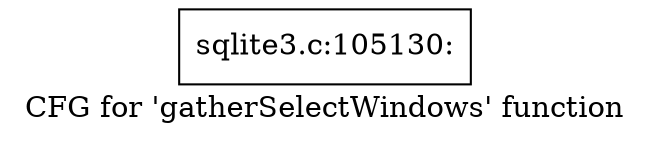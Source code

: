 digraph "CFG for 'gatherSelectWindows' function" {
	label="CFG for 'gatherSelectWindows' function";

	Node0x55c0f8cdbb10 [shape=record,label="{sqlite3.c:105130:}"];
}
